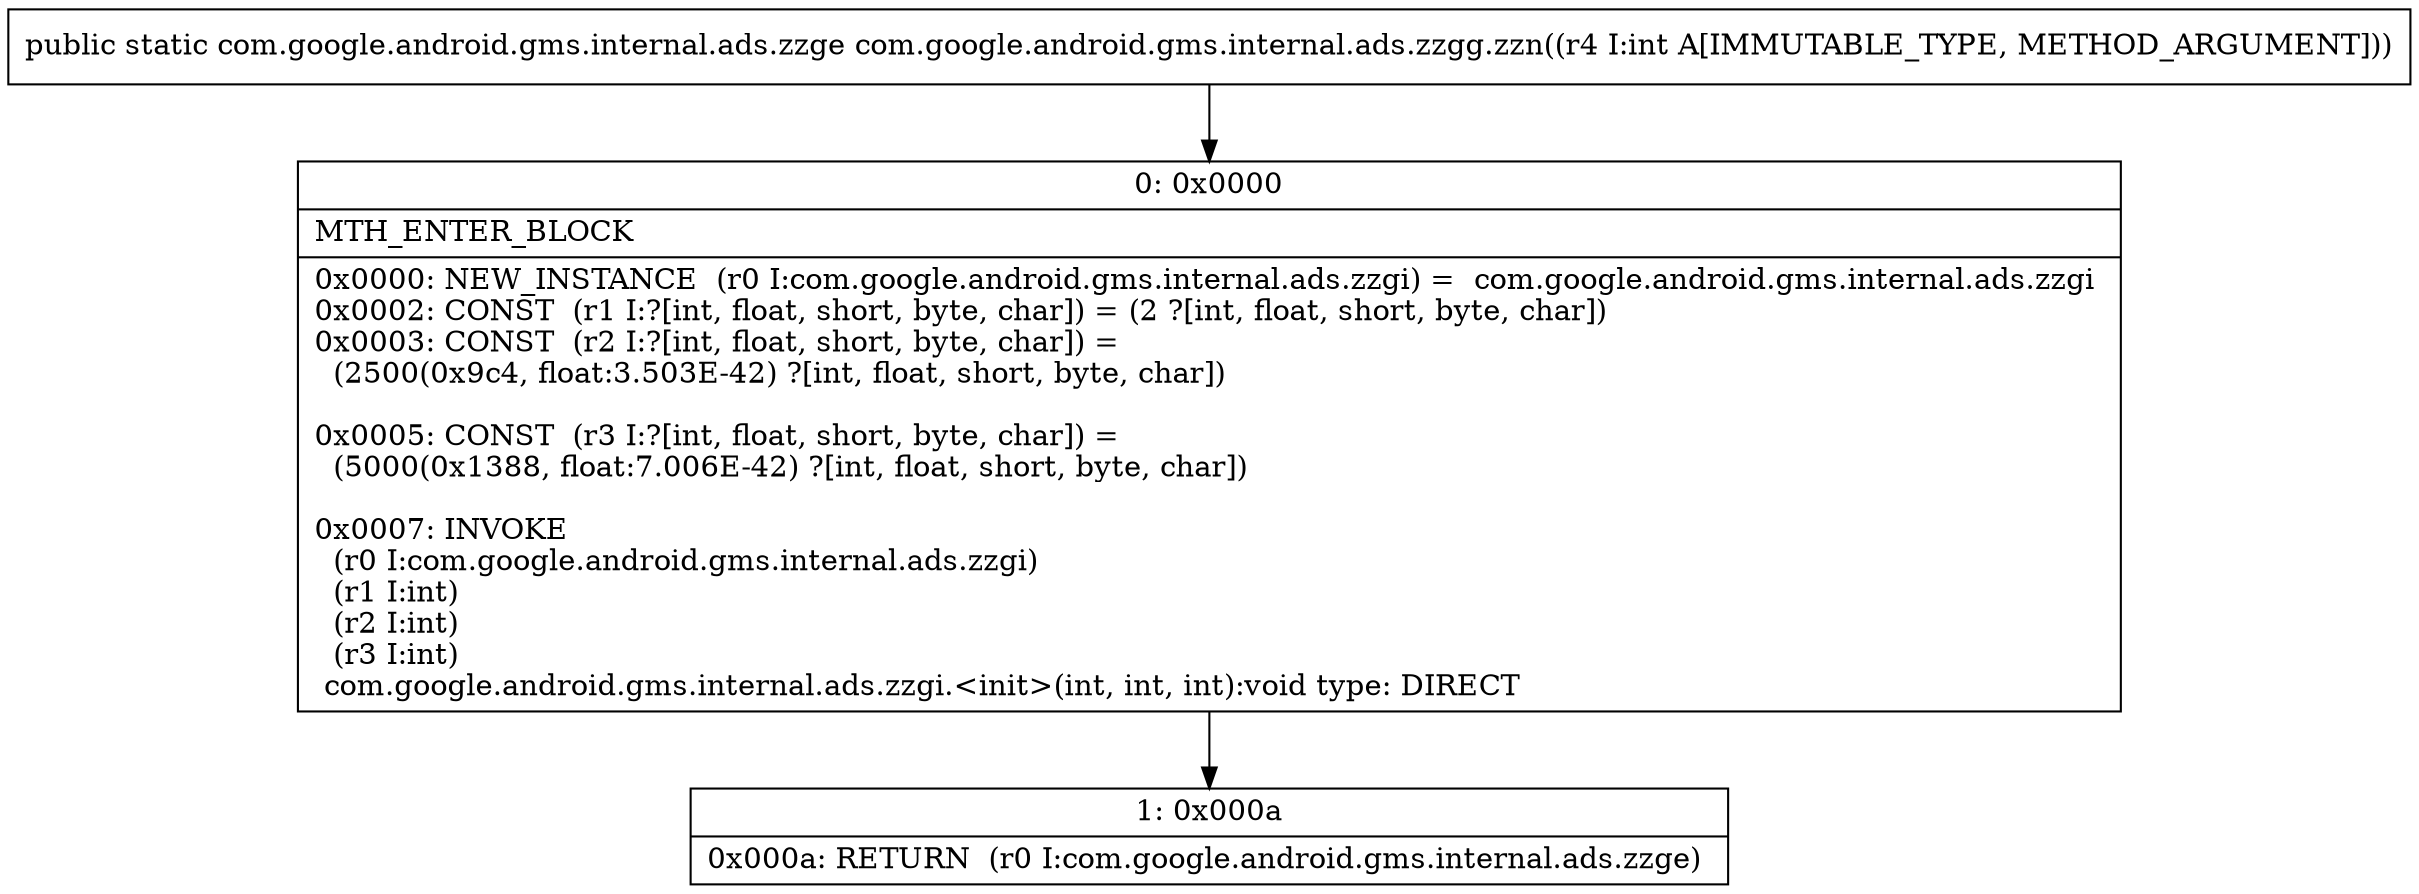 digraph "CFG forcom.google.android.gms.internal.ads.zzgg.zzn(I)Lcom\/google\/android\/gms\/internal\/ads\/zzge;" {
Node_0 [shape=record,label="{0\:\ 0x0000|MTH_ENTER_BLOCK\l|0x0000: NEW_INSTANCE  (r0 I:com.google.android.gms.internal.ads.zzgi) =  com.google.android.gms.internal.ads.zzgi \l0x0002: CONST  (r1 I:?[int, float, short, byte, char]) = (2 ?[int, float, short, byte, char]) \l0x0003: CONST  (r2 I:?[int, float, short, byte, char]) = \l  (2500(0x9c4, float:3.503E\-42) ?[int, float, short, byte, char])\l \l0x0005: CONST  (r3 I:?[int, float, short, byte, char]) = \l  (5000(0x1388, float:7.006E\-42) ?[int, float, short, byte, char])\l \l0x0007: INVOKE  \l  (r0 I:com.google.android.gms.internal.ads.zzgi)\l  (r1 I:int)\l  (r2 I:int)\l  (r3 I:int)\l com.google.android.gms.internal.ads.zzgi.\<init\>(int, int, int):void type: DIRECT \l}"];
Node_1 [shape=record,label="{1\:\ 0x000a|0x000a: RETURN  (r0 I:com.google.android.gms.internal.ads.zzge) \l}"];
MethodNode[shape=record,label="{public static com.google.android.gms.internal.ads.zzge com.google.android.gms.internal.ads.zzgg.zzn((r4 I:int A[IMMUTABLE_TYPE, METHOD_ARGUMENT])) }"];
MethodNode -> Node_0;
Node_0 -> Node_1;
}

